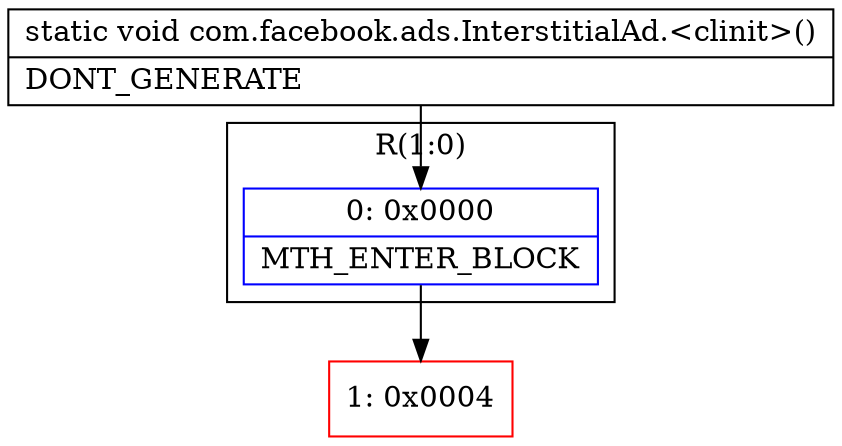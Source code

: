digraph "CFG forcom.facebook.ads.InterstitialAd.\<clinit\>()V" {
subgraph cluster_Region_958620920 {
label = "R(1:0)";
node [shape=record,color=blue];
Node_0 [shape=record,label="{0\:\ 0x0000|MTH_ENTER_BLOCK\l}"];
}
Node_1 [shape=record,color=red,label="{1\:\ 0x0004}"];
MethodNode[shape=record,label="{static void com.facebook.ads.InterstitialAd.\<clinit\>()  | DONT_GENERATE\l}"];
MethodNode -> Node_0;
Node_0 -> Node_1;
}

